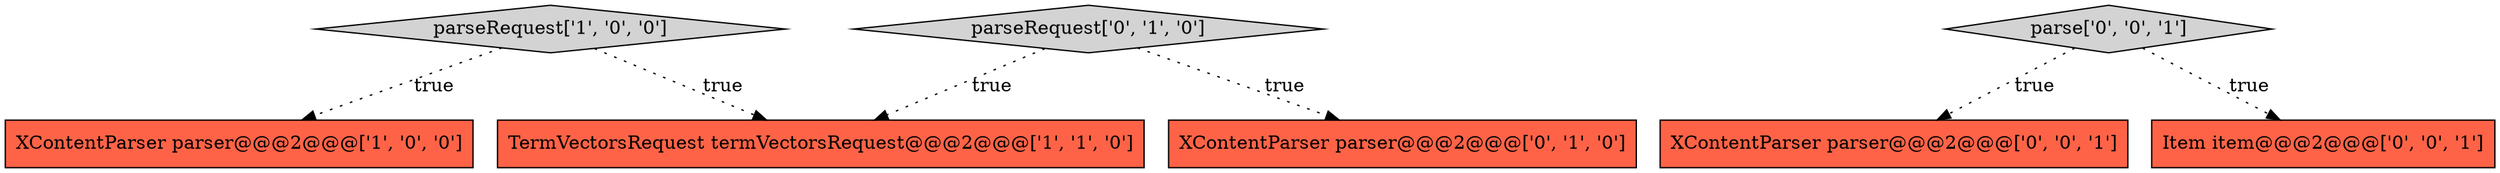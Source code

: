 digraph {
0 [style = filled, label = "parseRequest['1', '0', '0']", fillcolor = lightgray, shape = diamond image = "AAA0AAABBB1BBB"];
5 [style = filled, label = "parse['0', '0', '1']", fillcolor = lightgray, shape = diamond image = "AAA0AAABBB3BBB"];
4 [style = filled, label = "parseRequest['0', '1', '0']", fillcolor = lightgray, shape = diamond image = "AAA0AAABBB2BBB"];
2 [style = filled, label = "TermVectorsRequest termVectorsRequest@@@2@@@['1', '1', '0']", fillcolor = tomato, shape = box image = "AAA0AAABBB1BBB"];
3 [style = filled, label = "XContentParser parser@@@2@@@['0', '1', '0']", fillcolor = tomato, shape = box image = "AAA0AAABBB2BBB"];
6 [style = filled, label = "XContentParser parser@@@2@@@['0', '0', '1']", fillcolor = tomato, shape = box image = "AAA0AAABBB3BBB"];
1 [style = filled, label = "XContentParser parser@@@2@@@['1', '0', '0']", fillcolor = tomato, shape = box image = "AAA0AAABBB1BBB"];
7 [style = filled, label = "Item item@@@2@@@['0', '0', '1']", fillcolor = tomato, shape = box image = "AAA0AAABBB3BBB"];
0->2 [style = dotted, label="true"];
5->6 [style = dotted, label="true"];
0->1 [style = dotted, label="true"];
5->7 [style = dotted, label="true"];
4->3 [style = dotted, label="true"];
4->2 [style = dotted, label="true"];
}
